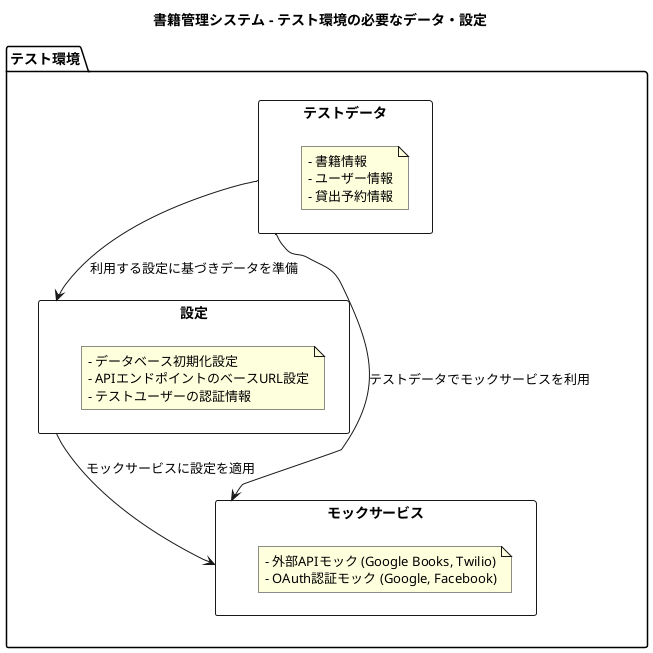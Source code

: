@startuml
title 書籍管理システム - テスト環境の必要なデータ・設定

package "テスト環境" {
    rectangle "テストデータ" as TestData {
        note as DataNote
            - 書籍情報
            - ユーザー情報
            - 貸出予約情報
        end note
    }

    rectangle "設定" as Config {
        note as ConfigNote
            - データベース初期化設定
            - APIエンドポイントのベースURL設定
            - テストユーザーの認証情報
        end note
    }

    rectangle "モックサービス" as MockService {
        note as MockNote
            - 外部APIモック (Google Books, Twilio)
            - OAuth認証モック (Google, Facebook)
        end note
    }
}

' 各テスト環境要素の関係を示す矢印
TestData --> Config : 利用する設定に基づきデータを準備
TestData --> MockService : テストデータでモックサービスを利用
Config --> MockService : モックサービスに設定を適用
@enduml